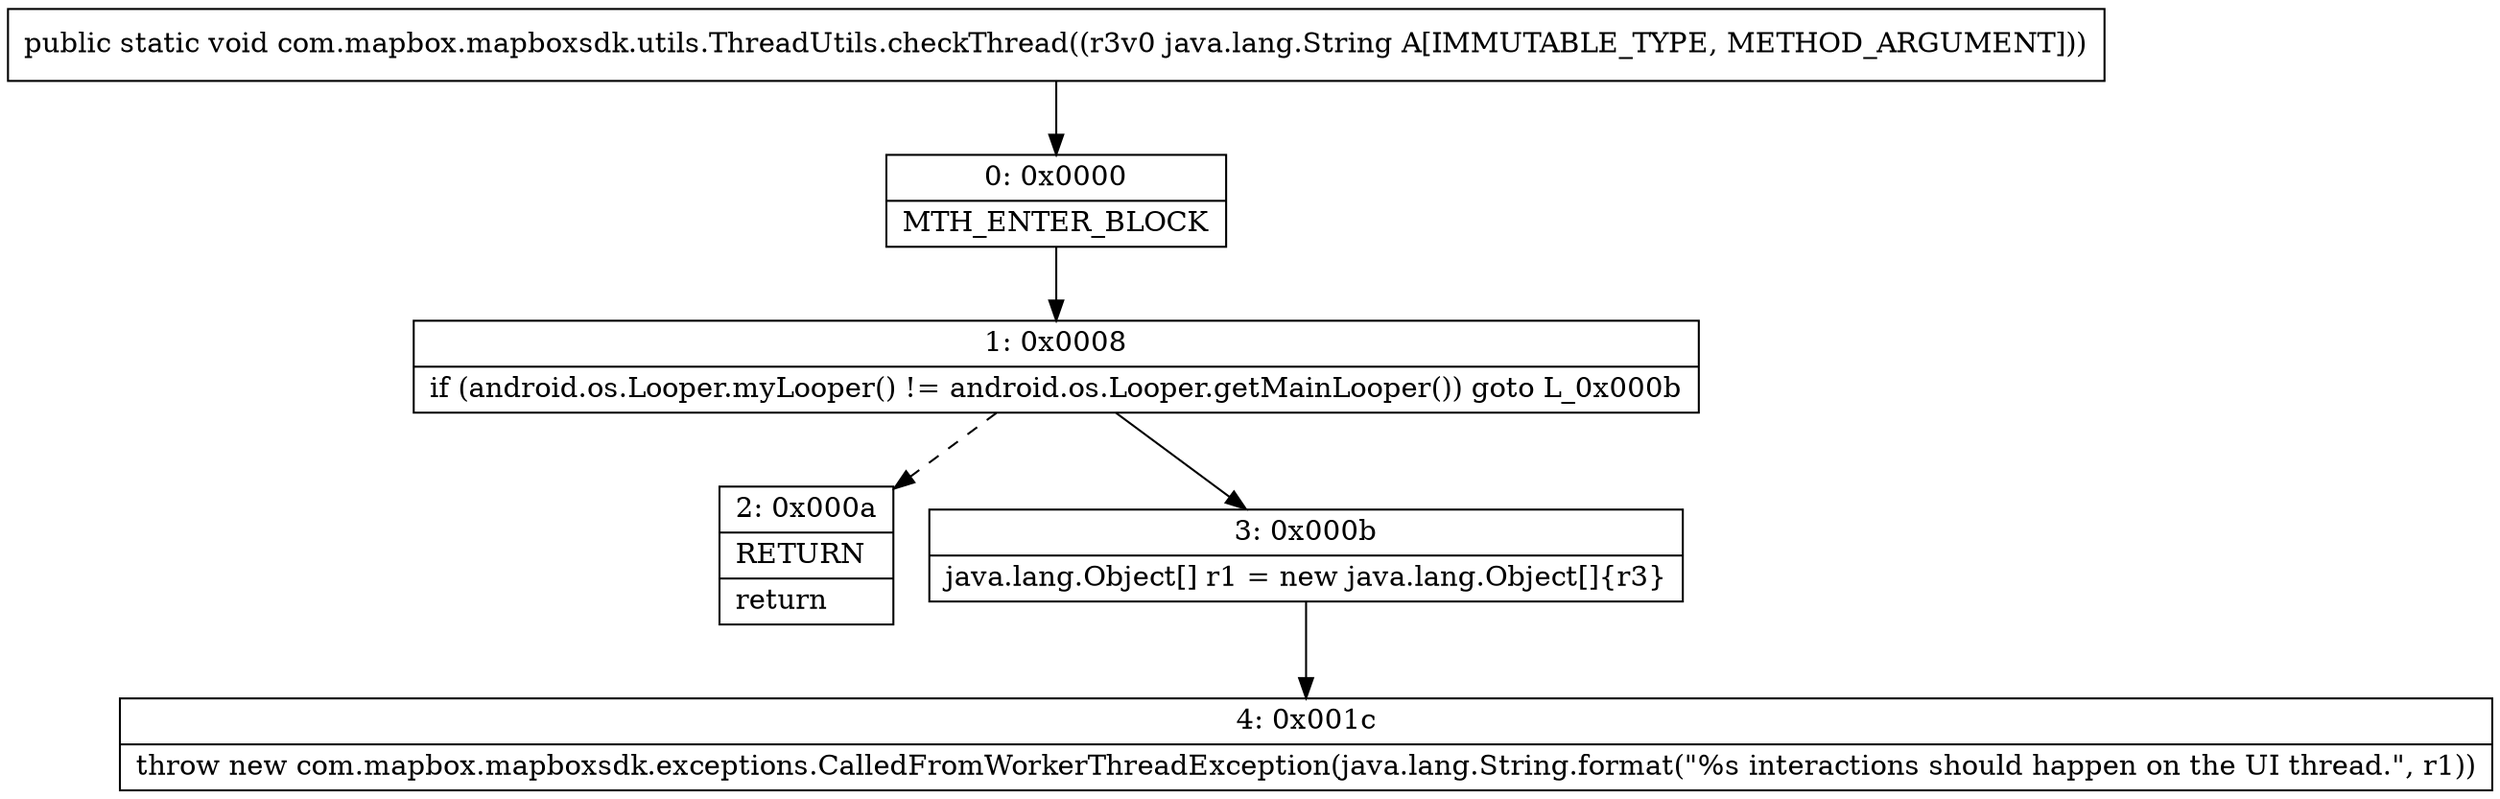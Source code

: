 digraph "CFG forcom.mapbox.mapboxsdk.utils.ThreadUtils.checkThread(Ljava\/lang\/String;)V" {
Node_0 [shape=record,label="{0\:\ 0x0000|MTH_ENTER_BLOCK\l}"];
Node_1 [shape=record,label="{1\:\ 0x0008|if (android.os.Looper.myLooper() != android.os.Looper.getMainLooper()) goto L_0x000b\l}"];
Node_2 [shape=record,label="{2\:\ 0x000a|RETURN\l|return\l}"];
Node_3 [shape=record,label="{3\:\ 0x000b|java.lang.Object[] r1 = new java.lang.Object[]\{r3\}\l}"];
Node_4 [shape=record,label="{4\:\ 0x001c|throw new com.mapbox.mapboxsdk.exceptions.CalledFromWorkerThreadException(java.lang.String.format(\"%s interactions should happen on the UI thread.\", r1))\l}"];
MethodNode[shape=record,label="{public static void com.mapbox.mapboxsdk.utils.ThreadUtils.checkThread((r3v0 java.lang.String A[IMMUTABLE_TYPE, METHOD_ARGUMENT])) }"];
MethodNode -> Node_0;
Node_0 -> Node_1;
Node_1 -> Node_2[style=dashed];
Node_1 -> Node_3;
Node_3 -> Node_4;
}

